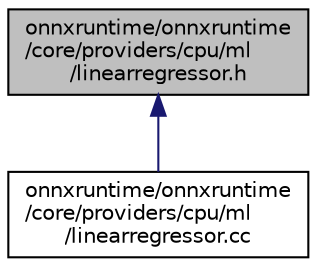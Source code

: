 digraph "onnxruntime/onnxruntime/core/providers/cpu/ml/linearregressor.h"
{
  edge [fontname="Helvetica",fontsize="10",labelfontname="Helvetica",labelfontsize="10"];
  node [fontname="Helvetica",fontsize="10",shape=record];
  Node72 [label="onnxruntime/onnxruntime\l/core/providers/cpu/ml\l/linearregressor.h",height=0.2,width=0.4,color="black", fillcolor="grey75", style="filled", fontcolor="black"];
  Node72 -> Node73 [dir="back",color="midnightblue",fontsize="10",style="solid"];
  Node73 [label="onnxruntime/onnxruntime\l/core/providers/cpu/ml\l/linearregressor.cc",height=0.2,width=0.4,color="black", fillcolor="white", style="filled",URL="$linearregressor_8cc.html"];
}
